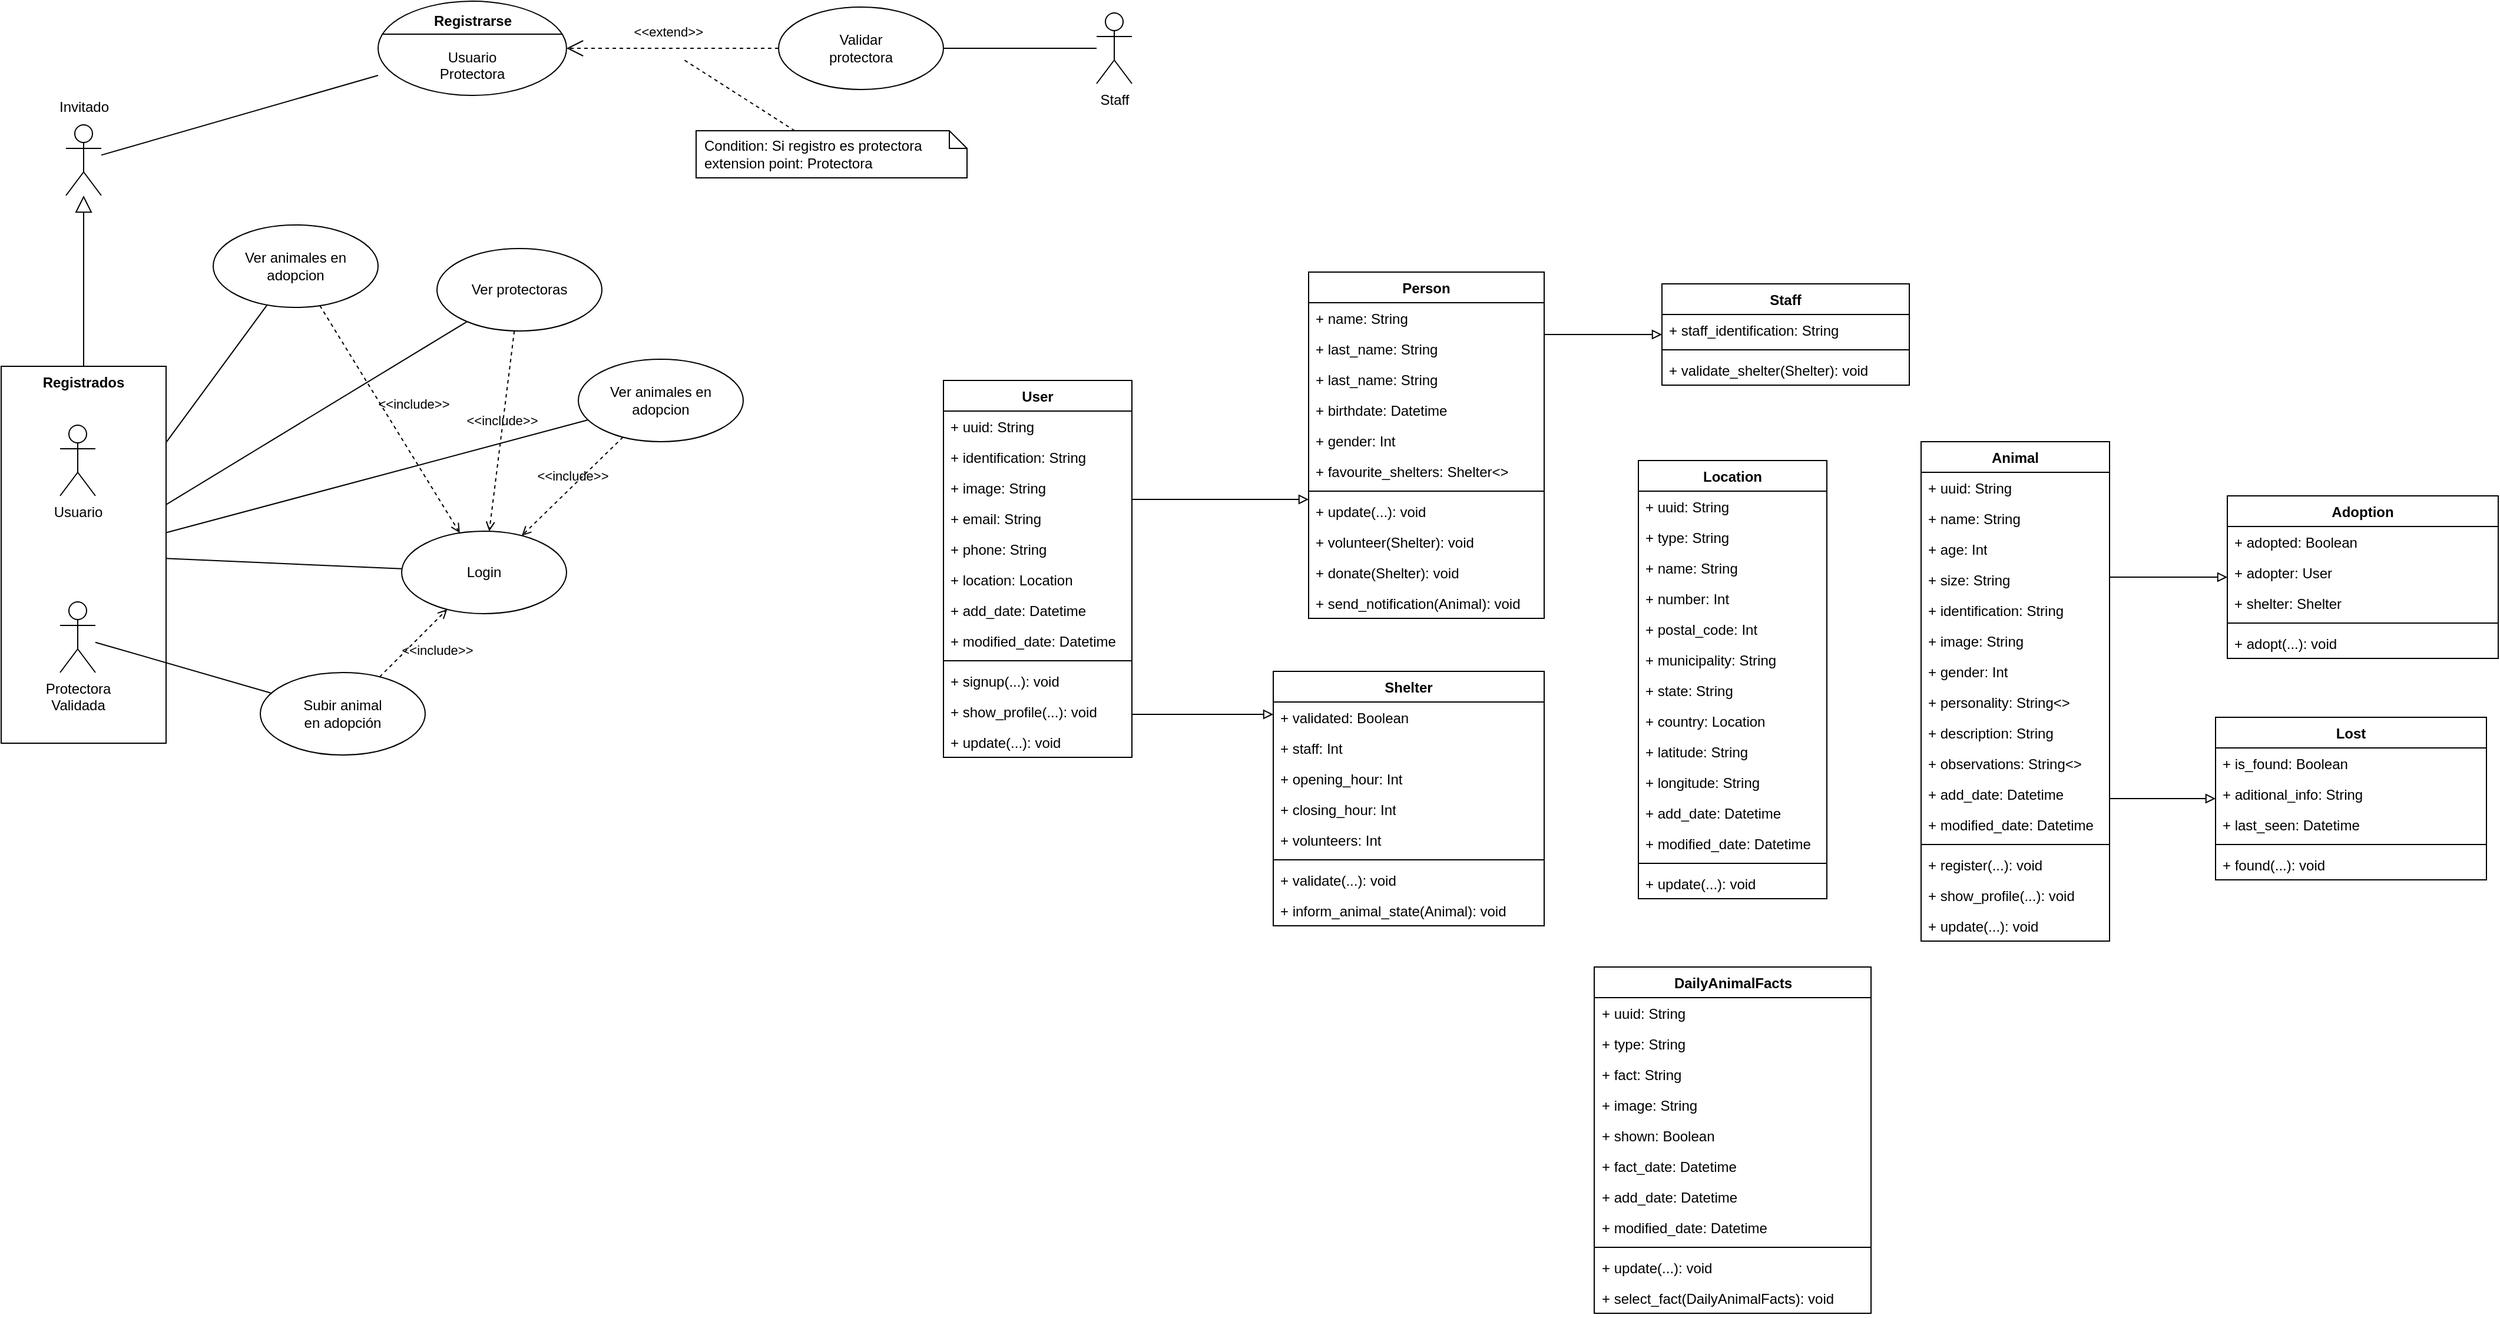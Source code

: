 <mxfile version="23.1.5" type="device">
  <diagram name="Página-1" id="proA-QGNsvPLXwBLb34n">
    <mxGraphModel dx="1683" dy="924" grid="1" gridSize="10" guides="1" tooltips="1" connect="1" arrows="1" fold="1" page="1" pageScale="1" pageWidth="827" pageHeight="1169" math="0" shadow="0">
      <root>
        <mxCell id="0" />
        <mxCell id="1" parent="0" />
        <mxCell id="r2QPJSlHGdGXuVaun9jG-79" value="" style="group" parent="1" vertex="1" connectable="0">
          <mxGeometry x="150" y="400" width="140" height="320" as="geometry" />
        </mxCell>
        <mxCell id="r2QPJSlHGdGXuVaun9jG-77" value="Registrados" style="shape=rect;html=1;verticalAlign=top;fontStyle=1;whiteSpace=wrap;align=center;" parent="r2QPJSlHGdGXuVaun9jG-79" vertex="1">
          <mxGeometry width="140" height="320" as="geometry" />
        </mxCell>
        <mxCell id="r2QPJSlHGdGXuVaun9jG-1" value="Usuario" style="shape=umlActor;verticalLabelPosition=bottom;verticalAlign=top;html=1;outlineConnect=0;" parent="r2QPJSlHGdGXuVaun9jG-79" vertex="1">
          <mxGeometry x="50" y="50" width="30" height="60" as="geometry" />
        </mxCell>
        <mxCell id="r2QPJSlHGdGXuVaun9jG-3" value="Protectora&lt;br&gt;Validada" style="shape=umlActor;verticalLabelPosition=bottom;verticalAlign=top;html=1;outlineConnect=0;" parent="r2QPJSlHGdGXuVaun9jG-79" vertex="1">
          <mxGeometry x="50" y="200" width="30" height="60" as="geometry" />
        </mxCell>
        <mxCell id="r2QPJSlHGdGXuVaun9jG-29" value="" style="edgeStyle=none;html=1;endArrow=none;verticalAlign=bottom;rounded=0;" parent="1" source="r2QPJSlHGdGXuVaun9jG-77" target="r2QPJSlHGdGXuVaun9jG-27" edge="1">
          <mxGeometry width="160" relative="1" as="geometry">
            <mxPoint x="210" y="300" as="sourcePoint" />
            <mxPoint x="370" y="300" as="targetPoint" />
          </mxGeometry>
        </mxCell>
        <mxCell id="r2QPJSlHGdGXuVaun9jG-44" value="Subir&amp;nbsp;animal &lt;br&gt;en adopción" style="ellipse;whiteSpace=wrap;html=1;" parent="1" vertex="1">
          <mxGeometry x="370" y="660" width="140" height="70" as="geometry" />
        </mxCell>
        <mxCell id="r2QPJSlHGdGXuVaun9jG-45" value="" style="edgeStyle=none;html=1;endArrow=none;verticalAlign=bottom;rounded=0;" parent="1" source="r2QPJSlHGdGXuVaun9jG-3" target="r2QPJSlHGdGXuVaun9jG-44" edge="1">
          <mxGeometry width="160" relative="1" as="geometry">
            <mxPoint x="190" y="810" as="sourcePoint" />
            <mxPoint x="350" y="810" as="targetPoint" />
          </mxGeometry>
        </mxCell>
        <mxCell id="r2QPJSlHGdGXuVaun9jG-51" value="Condition: Si registro es protectora&#xa;extension point: Protectora" style="shape=note;size=15;spacingLeft=5;align=left;whiteSpace=wrap;" parent="1" vertex="1">
          <mxGeometry x="740" y="200" width="230" height="40" as="geometry" />
        </mxCell>
        <mxCell id="r2QPJSlHGdGXuVaun9jG-52" value="&amp;lt;&amp;lt;extend&amp;gt;&amp;gt;" style="align=right;html=1;verticalAlign=bottom;rounded=0;labelBackgroundColor=none;endArrow=open;endSize=12;dashed=1;" parent="1" source="r2QPJSlHGdGXuVaun9jG-18" target="r2QPJSlHGdGXuVaun9jG-54" edge="1">
          <mxGeometry x="-0.294" y="-5" relative="1" as="geometry">
            <mxPoint x="600.0" y="445" as="targetPoint" />
            <mxPoint x="890" y="260" as="sourcePoint" />
            <mxPoint as="offset" />
          </mxGeometry>
        </mxCell>
        <mxCell id="r2QPJSlHGdGXuVaun9jG-53" value="" style="edgeStyle=none;html=1;endArrow=none;rounded=0;labelBackgroundColor=none;dashed=1;" parent="1" source="r2QPJSlHGdGXuVaun9jG-51" edge="1">
          <mxGeometry relative="1" as="geometry">
            <mxPoint x="730" y="140" as="targetPoint" />
            <mxPoint x="895" y="390" as="sourcePoint" />
          </mxGeometry>
        </mxCell>
        <mxCell id="r2QPJSlHGdGXuVaun9jG-54" value="&lt;br&gt;&lt;br&gt;Usuario&lt;br&gt;Protectora" style="html=1;shape=mxgraph.sysml.useCaseExtPt;whiteSpace=wrap;align=center;" parent="1" vertex="1">
          <mxGeometry x="470" y="90" width="160" height="80" as="geometry" />
        </mxCell>
        <mxCell id="r2QPJSlHGdGXuVaun9jG-55" value="Registrarse" style="resizable=0;html=1;verticalAlign=middle;align=center;labelBackgroundColor=none;fontStyle=1;" parent="r2QPJSlHGdGXuVaun9jG-54" connectable="0" vertex="1">
          <mxGeometry x="80" y="17" as="geometry" />
        </mxCell>
        <mxCell id="r2QPJSlHGdGXuVaun9jG-63" value="Login" style="ellipse;whiteSpace=wrap;html=1;" parent="1" vertex="1">
          <mxGeometry x="490" y="540" width="140" height="70" as="geometry" />
        </mxCell>
        <mxCell id="r2QPJSlHGdGXuVaun9jG-64" value="&amp;lt;&amp;lt;include&amp;gt;&amp;gt;" style="edgeStyle=none;html=1;endArrow=open;verticalAlign=bottom;dashed=1;labelBackgroundColor=none;rounded=0;" parent="1" source="r2QPJSlHGdGXuVaun9jG-27" target="r2QPJSlHGdGXuVaun9jG-63" edge="1">
          <mxGeometry x="0.055" y="20" width="160" relative="1" as="geometry">
            <mxPoint x="1030" y="350" as="sourcePoint" />
            <mxPoint x="1190" y="350" as="targetPoint" />
            <mxPoint y="1" as="offset" />
          </mxGeometry>
        </mxCell>
        <mxCell id="r2QPJSlHGdGXuVaun9jG-67" value="" style="edgeStyle=none;html=1;endArrow=none;verticalAlign=bottom;rounded=0;" parent="1" source="r2QPJSlHGdGXuVaun9jG-77" target="r2QPJSlHGdGXuVaun9jG-63" edge="1">
          <mxGeometry width="160" relative="1" as="geometry">
            <mxPoint x="820" y="450" as="sourcePoint" />
            <mxPoint x="980" y="450" as="targetPoint" />
          </mxGeometry>
        </mxCell>
        <mxCell id="r2QPJSlHGdGXuVaun9jG-69" value="&amp;lt;&amp;lt;include&amp;gt;&amp;gt;" style="edgeStyle=none;html=1;endArrow=open;verticalAlign=bottom;dashed=1;labelBackgroundColor=none;rounded=0;" parent="1" source="r2QPJSlHGdGXuVaun9jG-44" target="r2QPJSlHGdGXuVaun9jG-63" edge="1">
          <mxGeometry x="0.087" y="-25" width="160" relative="1" as="geometry">
            <mxPoint x="260" y="910" as="sourcePoint" />
            <mxPoint x="420" y="910" as="targetPoint" />
            <mxPoint as="offset" />
          </mxGeometry>
        </mxCell>
        <mxCell id="r2QPJSlHGdGXuVaun9jG-70" value="" style="group" parent="1" vertex="1" connectable="0">
          <mxGeometry x="810" y="95" width="300" height="70" as="geometry" />
        </mxCell>
        <mxCell id="r2QPJSlHGdGXuVaun9jG-15" value="Staff" style="shape=umlActor;verticalLabelPosition=bottom;verticalAlign=top;html=1;outlineConnect=0;" parent="r2QPJSlHGdGXuVaun9jG-70" vertex="1">
          <mxGeometry x="270" y="5" width="30" height="60" as="geometry" />
        </mxCell>
        <mxCell id="r2QPJSlHGdGXuVaun9jG-18" value="Validar&lt;br&gt;protectora" style="ellipse;whiteSpace=wrap;html=1;" parent="r2QPJSlHGdGXuVaun9jG-70" vertex="1">
          <mxGeometry width="140" height="70" as="geometry" />
        </mxCell>
        <mxCell id="r2QPJSlHGdGXuVaun9jG-22" value="" style="edgeStyle=none;html=1;endArrow=none;verticalAlign=bottom;rounded=0;" parent="r2QPJSlHGdGXuVaun9jG-70" source="r2QPJSlHGdGXuVaun9jG-18" target="r2QPJSlHGdGXuVaun9jG-15" edge="1">
          <mxGeometry width="160" relative="1" as="geometry">
            <mxPoint x="30" y="-45" as="sourcePoint" />
            <mxPoint x="190" y="-45" as="targetPoint" />
          </mxGeometry>
        </mxCell>
        <mxCell id="r2QPJSlHGdGXuVaun9jG-72" value="" style="edgeStyle=none;html=1;endArrow=none;verticalAlign=bottom;rounded=0;" parent="1" source="r2QPJSlHGdGXuVaun9jG-71" target="r2QPJSlHGdGXuVaun9jG-54" edge="1">
          <mxGeometry width="160" relative="1" as="geometry">
            <mxPoint x="260" y="120" as="sourcePoint" />
            <mxPoint x="260" y="250" as="targetPoint" />
          </mxGeometry>
        </mxCell>
        <mxCell id="r2QPJSlHGdGXuVaun9jG-80" value="" style="edgeStyle=none;html=1;endArrow=block;endFill=0;endSize=12;verticalAlign=bottom;rounded=0;" parent="1" source="r2QPJSlHGdGXuVaun9jG-77" target="r2QPJSlHGdGXuVaun9jG-71" edge="1">
          <mxGeometry width="160" relative="1" as="geometry">
            <mxPoint x="190" y="320" as="sourcePoint" />
            <mxPoint x="350" y="320" as="targetPoint" />
          </mxGeometry>
        </mxCell>
        <mxCell id="r2QPJSlHGdGXuVaun9jG-82" value="" style="group" parent="1" vertex="1" connectable="0">
          <mxGeometry x="185" y="165" width="70" height="90" as="geometry" />
        </mxCell>
        <mxCell id="r2QPJSlHGdGXuVaun9jG-71" value="" style="shape=umlActor;html=1;verticalLabelPosition=bottom;verticalAlign=top;align=center;" parent="r2QPJSlHGdGXuVaun9jG-82" vertex="1">
          <mxGeometry x="20" y="30" width="30" height="60" as="geometry" />
        </mxCell>
        <mxCell id="r2QPJSlHGdGXuVaun9jG-81" value="Invitado" style="text;html=1;align=center;verticalAlign=middle;resizable=0;points=[];autosize=1;strokeColor=none;fillColor=none;" parent="r2QPJSlHGdGXuVaun9jG-82" vertex="1">
          <mxGeometry width="70" height="30" as="geometry" />
        </mxCell>
        <mxCell id="yjdjMbSX4ZFnnPkQLSjd-1" value="User" style="swimlane;fontStyle=1;align=center;verticalAlign=top;childLayout=stackLayout;horizontal=1;startSize=26;horizontalStack=0;resizeParent=1;resizeParentMax=0;resizeLast=0;collapsible=1;marginBottom=0;whiteSpace=wrap;html=1;" parent="1" vertex="1">
          <mxGeometry x="950" y="412" width="160" height="320" as="geometry" />
        </mxCell>
        <mxCell id="yjdjMbSX4ZFnnPkQLSjd-83" value="+ uuid: String" style="text;strokeColor=none;fillColor=none;align=left;verticalAlign=top;spacingLeft=4;spacingRight=4;overflow=hidden;rotatable=0;points=[[0,0.5],[1,0.5]];portConstraint=eastwest;whiteSpace=wrap;html=1;" parent="yjdjMbSX4ZFnnPkQLSjd-1" vertex="1">
          <mxGeometry y="26" width="160" height="26" as="geometry" />
        </mxCell>
        <mxCell id="yjdjMbSX4ZFnnPkQLSjd-30" value="+ identification: String" style="text;strokeColor=none;fillColor=none;align=left;verticalAlign=top;spacingLeft=4;spacingRight=4;overflow=hidden;rotatable=0;points=[[0,0.5],[1,0.5]];portConstraint=eastwest;whiteSpace=wrap;html=1;" parent="yjdjMbSX4ZFnnPkQLSjd-1" vertex="1">
          <mxGeometry y="52" width="160" height="26" as="geometry" />
        </mxCell>
        <mxCell id="yjdjMbSX4ZFnnPkQLSjd-31" value="+ image: String" style="text;strokeColor=none;fillColor=none;align=left;verticalAlign=top;spacingLeft=4;spacingRight=4;overflow=hidden;rotatable=0;points=[[0,0.5],[1,0.5]];portConstraint=eastwest;whiteSpace=wrap;html=1;" parent="yjdjMbSX4ZFnnPkQLSjd-1" vertex="1">
          <mxGeometry y="78" width="160" height="26" as="geometry" />
        </mxCell>
        <mxCell id="yjdjMbSX4ZFnnPkQLSjd-12" value="+ email: String" style="text;strokeColor=none;fillColor=none;align=left;verticalAlign=top;spacingLeft=4;spacingRight=4;overflow=hidden;rotatable=0;points=[[0,0.5],[1,0.5]];portConstraint=eastwest;whiteSpace=wrap;html=1;" parent="yjdjMbSX4ZFnnPkQLSjd-1" vertex="1">
          <mxGeometry y="104" width="160" height="26" as="geometry" />
        </mxCell>
        <mxCell id="yjdjMbSX4ZFnnPkQLSjd-14" value="+ phone: String" style="text;strokeColor=none;fillColor=none;align=left;verticalAlign=top;spacingLeft=4;spacingRight=4;overflow=hidden;rotatable=0;points=[[0,0.5],[1,0.5]];portConstraint=eastwest;whiteSpace=wrap;html=1;" parent="yjdjMbSX4ZFnnPkQLSjd-1" vertex="1">
          <mxGeometry y="130" width="160" height="26" as="geometry" />
        </mxCell>
        <mxCell id="yjdjMbSX4ZFnnPkQLSjd-66" value="+ location: Location" style="text;strokeColor=none;fillColor=none;align=left;verticalAlign=top;spacingLeft=4;spacingRight=4;overflow=hidden;rotatable=0;points=[[0,0.5],[1,0.5]];portConstraint=eastwest;whiteSpace=wrap;html=1;" parent="yjdjMbSX4ZFnnPkQLSjd-1" vertex="1">
          <mxGeometry y="156" width="160" height="26" as="geometry" />
        </mxCell>
        <mxCell id="yjdjMbSX4ZFnnPkQLSjd-2" value="+ add_date: Datetime" style="text;strokeColor=none;fillColor=none;align=left;verticalAlign=top;spacingLeft=4;spacingRight=4;overflow=hidden;rotatable=0;points=[[0,0.5],[1,0.5]];portConstraint=eastwest;whiteSpace=wrap;html=1;" parent="yjdjMbSX4ZFnnPkQLSjd-1" vertex="1">
          <mxGeometry y="182" width="160" height="26" as="geometry" />
        </mxCell>
        <mxCell id="yjdjMbSX4ZFnnPkQLSjd-9" value="+ modified_date: Datetime" style="text;strokeColor=none;fillColor=none;align=left;verticalAlign=top;spacingLeft=4;spacingRight=4;overflow=hidden;rotatable=0;points=[[0,0.5],[1,0.5]];portConstraint=eastwest;whiteSpace=wrap;html=1;" parent="yjdjMbSX4ZFnnPkQLSjd-1" vertex="1">
          <mxGeometry y="208" width="160" height="26" as="geometry" />
        </mxCell>
        <mxCell id="yjdjMbSX4ZFnnPkQLSjd-3" value="" style="line;strokeWidth=1;fillColor=none;align=left;verticalAlign=middle;spacingTop=-1;spacingLeft=3;spacingRight=3;rotatable=0;labelPosition=right;points=[];portConstraint=eastwest;strokeColor=inherit;" parent="yjdjMbSX4ZFnnPkQLSjd-1" vertex="1">
          <mxGeometry y="234" width="160" height="8" as="geometry" />
        </mxCell>
        <mxCell id="yjdjMbSX4ZFnnPkQLSjd-16" value="+ signup(...): void" style="text;strokeColor=none;fillColor=none;align=left;verticalAlign=top;spacingLeft=4;spacingRight=4;overflow=hidden;rotatable=0;points=[[0,0.5],[1,0.5]];portConstraint=eastwest;whiteSpace=wrap;html=1;" parent="yjdjMbSX4ZFnnPkQLSjd-1" vertex="1">
          <mxGeometry y="242" width="160" height="26" as="geometry" />
        </mxCell>
        <mxCell id="1jqFSsyN733K43xdy-4M-55" value="+ show_profile(...): void" style="text;strokeColor=none;fillColor=none;align=left;verticalAlign=top;spacingLeft=4;spacingRight=4;overflow=hidden;rotatable=0;points=[[0,0.5],[1,0.5]];portConstraint=eastwest;whiteSpace=wrap;html=1;" vertex="1" parent="yjdjMbSX4ZFnnPkQLSjd-1">
          <mxGeometry y="268" width="160" height="26" as="geometry" />
        </mxCell>
        <mxCell id="yjdjMbSX4ZFnnPkQLSjd-4" value="+ update(...): void" style="text;strokeColor=none;fillColor=none;align=left;verticalAlign=top;spacingLeft=4;spacingRight=4;overflow=hidden;rotatable=0;points=[[0,0.5],[1,0.5]];portConstraint=eastwest;whiteSpace=wrap;html=1;" parent="yjdjMbSX4ZFnnPkQLSjd-1" vertex="1">
          <mxGeometry y="294" width="160" height="26" as="geometry" />
        </mxCell>
        <mxCell id="yjdjMbSX4ZFnnPkQLSjd-17" value="Shelter" style="swimlane;fontStyle=1;align=center;verticalAlign=top;childLayout=stackLayout;horizontal=1;startSize=26;horizontalStack=0;resizeParent=1;resizeParentMax=0;resizeLast=0;collapsible=1;marginBottom=0;whiteSpace=wrap;html=1;" parent="1" vertex="1">
          <mxGeometry x="1230" y="659" width="230" height="216" as="geometry" />
        </mxCell>
        <mxCell id="yjdjMbSX4ZFnnPkQLSjd-105" value="+ validated: Boolean" style="text;strokeColor=none;fillColor=none;align=left;verticalAlign=top;spacingLeft=4;spacingRight=4;overflow=hidden;rotatable=0;points=[[0,0.5],[1,0.5]];portConstraint=eastwest;whiteSpace=wrap;html=1;" parent="yjdjMbSX4ZFnnPkQLSjd-17" vertex="1">
          <mxGeometry y="26" width="230" height="26" as="geometry" />
        </mxCell>
        <mxCell id="yjdjMbSX4ZFnnPkQLSjd-108" value="+ staff: Int" style="text;strokeColor=none;fillColor=none;align=left;verticalAlign=top;spacingLeft=4;spacingRight=4;overflow=hidden;rotatable=0;points=[[0,0.5],[1,0.5]];portConstraint=eastwest;whiteSpace=wrap;html=1;" parent="yjdjMbSX4ZFnnPkQLSjd-17" vertex="1">
          <mxGeometry y="52" width="230" height="26" as="geometry" />
        </mxCell>
        <mxCell id="1jqFSsyN733K43xdy-4M-31" value="+ opening_hour: Int" style="text;strokeColor=none;fillColor=none;align=left;verticalAlign=top;spacingLeft=4;spacingRight=4;overflow=hidden;rotatable=0;points=[[0,0.5],[1,0.5]];portConstraint=eastwest;whiteSpace=wrap;html=1;" vertex="1" parent="yjdjMbSX4ZFnnPkQLSjd-17">
          <mxGeometry y="78" width="230" height="26" as="geometry" />
        </mxCell>
        <mxCell id="1jqFSsyN733K43xdy-4M-32" value="+ closing_hour: Int" style="text;strokeColor=none;fillColor=none;align=left;verticalAlign=top;spacingLeft=4;spacingRight=4;overflow=hidden;rotatable=0;points=[[0,0.5],[1,0.5]];portConstraint=eastwest;whiteSpace=wrap;html=1;" vertex="1" parent="yjdjMbSX4ZFnnPkQLSjd-17">
          <mxGeometry y="104" width="230" height="26" as="geometry" />
        </mxCell>
        <mxCell id="yjdjMbSX4ZFnnPkQLSjd-19" value="+ volunteers: Int" style="text;strokeColor=none;fillColor=none;align=left;verticalAlign=top;spacingLeft=4;spacingRight=4;overflow=hidden;rotatable=0;points=[[0,0.5],[1,0.5]];portConstraint=eastwest;whiteSpace=wrap;html=1;" parent="yjdjMbSX4ZFnnPkQLSjd-17" vertex="1">
          <mxGeometry y="130" width="230" height="26" as="geometry" />
        </mxCell>
        <mxCell id="yjdjMbSX4ZFnnPkQLSjd-26" value="" style="line;strokeWidth=1;fillColor=none;align=left;verticalAlign=middle;spacingTop=-1;spacingLeft=3;spacingRight=3;rotatable=0;labelPosition=right;points=[];portConstraint=eastwest;strokeColor=inherit;" parent="yjdjMbSX4ZFnnPkQLSjd-17" vertex="1">
          <mxGeometry y="156" width="230" height="8" as="geometry" />
        </mxCell>
        <mxCell id="yjdjMbSX4ZFnnPkQLSjd-27" value="+ validate(...): void" style="text;strokeColor=none;fillColor=none;align=left;verticalAlign=top;spacingLeft=4;spacingRight=4;overflow=hidden;rotatable=0;points=[[0,0.5],[1,0.5]];portConstraint=eastwest;whiteSpace=wrap;html=1;" parent="yjdjMbSX4ZFnnPkQLSjd-17" vertex="1">
          <mxGeometry y="164" width="230" height="26" as="geometry" />
        </mxCell>
        <mxCell id="yjdjMbSX4ZFnnPkQLSjd-110" value="+ inform_animal_state(Animal): void" style="text;strokeColor=none;fillColor=none;align=left;verticalAlign=top;spacingLeft=4;spacingRight=4;overflow=hidden;rotatable=0;points=[[0,0.5],[1,0.5]];portConstraint=eastwest;whiteSpace=wrap;html=1;" parent="yjdjMbSX4ZFnnPkQLSjd-17" vertex="1">
          <mxGeometry y="190" width="230" height="26" as="geometry" />
        </mxCell>
        <mxCell id="yjdjMbSX4ZFnnPkQLSjd-32" value="" style="endArrow=block;html=1;endFill=0;edgeStyle=elbowEdgeStyle;elbow=vertical;rounded=0;" parent="1" source="yjdjMbSX4ZFnnPkQLSjd-1" target="yjdjMbSX4ZFnnPkQLSjd-17" edge="1">
          <mxGeometry width="160" relative="1" as="geometry">
            <mxPoint x="1130" y="579.58" as="sourcePoint" />
            <mxPoint x="1290" y="579.58" as="targetPoint" />
          </mxGeometry>
        </mxCell>
        <mxCell id="yjdjMbSX4ZFnnPkQLSjd-33" value="Staff" style="swimlane;fontStyle=1;align=center;verticalAlign=top;childLayout=stackLayout;horizontal=1;startSize=26;horizontalStack=0;resizeParent=1;resizeParentMax=0;resizeLast=0;collapsible=1;marginBottom=0;whiteSpace=wrap;html=1;" parent="1" vertex="1">
          <mxGeometry x="1560" y="330" width="210" height="86" as="geometry" />
        </mxCell>
        <mxCell id="yjdjMbSX4ZFnnPkQLSjd-35" value="+ staff_identification: String" style="text;strokeColor=none;fillColor=none;align=left;verticalAlign=top;spacingLeft=4;spacingRight=4;overflow=hidden;rotatable=0;points=[[0,0.5],[1,0.5]];portConstraint=eastwest;whiteSpace=wrap;html=1;" parent="yjdjMbSX4ZFnnPkQLSjd-33" vertex="1">
          <mxGeometry y="26" width="210" height="26" as="geometry" />
        </mxCell>
        <mxCell id="yjdjMbSX4ZFnnPkQLSjd-44" value="" style="line;strokeWidth=1;fillColor=none;align=left;verticalAlign=middle;spacingTop=-1;spacingLeft=3;spacingRight=3;rotatable=0;labelPosition=right;points=[];portConstraint=eastwest;strokeColor=inherit;" parent="yjdjMbSX4ZFnnPkQLSjd-33" vertex="1">
          <mxGeometry y="52" width="210" height="8" as="geometry" />
        </mxCell>
        <mxCell id="yjdjMbSX4ZFnnPkQLSjd-45" value="+ validate_shelter&lt;span style=&quot;background-color: initial;&quot;&gt;(Shelter): void&lt;/span&gt;" style="text;strokeColor=none;fillColor=none;align=left;verticalAlign=top;spacingLeft=4;spacingRight=4;overflow=hidden;rotatable=0;points=[[0,0.5],[1,0.5]];portConstraint=eastwest;whiteSpace=wrap;html=1;" parent="yjdjMbSX4ZFnnPkQLSjd-33" vertex="1">
          <mxGeometry y="60" width="210" height="26" as="geometry" />
        </mxCell>
        <mxCell id="yjdjMbSX4ZFnnPkQLSjd-48" value="Animal" style="swimlane;fontStyle=1;align=center;verticalAlign=top;childLayout=stackLayout;horizontal=1;startSize=26;horizontalStack=0;resizeParent=1;resizeParentMax=0;resizeLast=0;collapsible=1;marginBottom=0;whiteSpace=wrap;html=1;" parent="1" vertex="1">
          <mxGeometry x="1780" y="464" width="160" height="424" as="geometry" />
        </mxCell>
        <mxCell id="yjdjMbSX4ZFnnPkQLSjd-84" value="+ uuid: String" style="text;strokeColor=none;fillColor=none;align=left;verticalAlign=top;spacingLeft=4;spacingRight=4;overflow=hidden;rotatable=0;points=[[0,0.5],[1,0.5]];portConstraint=eastwest;whiteSpace=wrap;html=1;" parent="yjdjMbSX4ZFnnPkQLSjd-48" vertex="1">
          <mxGeometry y="26" width="160" height="26" as="geometry" />
        </mxCell>
        <mxCell id="yjdjMbSX4ZFnnPkQLSjd-49" value="+ name: String" style="text;strokeColor=none;fillColor=none;align=left;verticalAlign=top;spacingLeft=4;spacingRight=4;overflow=hidden;rotatable=0;points=[[0,0.5],[1,0.5]];portConstraint=eastwest;whiteSpace=wrap;html=1;" parent="yjdjMbSX4ZFnnPkQLSjd-48" vertex="1">
          <mxGeometry y="52" width="160" height="26" as="geometry" />
        </mxCell>
        <mxCell id="1jqFSsyN733K43xdy-4M-14" value="+ age: Int" style="text;strokeColor=none;fillColor=none;align=left;verticalAlign=top;spacingLeft=4;spacingRight=4;overflow=hidden;rotatable=0;points=[[0,0.5],[1,0.5]];portConstraint=eastwest;whiteSpace=wrap;html=1;" vertex="1" parent="yjdjMbSX4ZFnnPkQLSjd-48">
          <mxGeometry y="78" width="160" height="26" as="geometry" />
        </mxCell>
        <mxCell id="1jqFSsyN733K43xdy-4M-23" value="+ size: String" style="text;strokeColor=none;fillColor=none;align=left;verticalAlign=top;spacingLeft=4;spacingRight=4;overflow=hidden;rotatable=0;points=[[0,0.5],[1,0.5]];portConstraint=eastwest;whiteSpace=wrap;html=1;" vertex="1" parent="yjdjMbSX4ZFnnPkQLSjd-48">
          <mxGeometry y="104" width="160" height="26" as="geometry" />
        </mxCell>
        <mxCell id="yjdjMbSX4ZFnnPkQLSjd-51" value="+ identification: String" style="text;strokeColor=none;fillColor=none;align=left;verticalAlign=top;spacingLeft=4;spacingRight=4;overflow=hidden;rotatable=0;points=[[0,0.5],[1,0.5]];portConstraint=eastwest;whiteSpace=wrap;html=1;" parent="yjdjMbSX4ZFnnPkQLSjd-48" vertex="1">
          <mxGeometry y="130" width="160" height="26" as="geometry" />
        </mxCell>
        <mxCell id="yjdjMbSX4ZFnnPkQLSjd-52" value="+ image: String" style="text;strokeColor=none;fillColor=none;align=left;verticalAlign=top;spacingLeft=4;spacingRight=4;overflow=hidden;rotatable=0;points=[[0,0.5],[1,0.5]];portConstraint=eastwest;whiteSpace=wrap;html=1;" parent="yjdjMbSX4ZFnnPkQLSjd-48" vertex="1">
          <mxGeometry y="156" width="160" height="26" as="geometry" />
        </mxCell>
        <mxCell id="yjdjMbSX4ZFnnPkQLSjd-56" value="+ gender: Int" style="text;strokeColor=none;fillColor=none;align=left;verticalAlign=top;spacingLeft=4;spacingRight=4;overflow=hidden;rotatable=0;points=[[0,0.5],[1,0.5]];portConstraint=eastwest;whiteSpace=wrap;html=1;" parent="yjdjMbSX4ZFnnPkQLSjd-48" vertex="1">
          <mxGeometry y="182" width="160" height="26" as="geometry" />
        </mxCell>
        <mxCell id="1jqFSsyN733K43xdy-4M-2" value="+ personality: String&amp;lt;&amp;gt;" style="text;strokeColor=none;fillColor=none;align=left;verticalAlign=top;spacingLeft=4;spacingRight=4;overflow=hidden;rotatable=0;points=[[0,0.5],[1,0.5]];portConstraint=eastwest;whiteSpace=wrap;html=1;" vertex="1" parent="yjdjMbSX4ZFnnPkQLSjd-48">
          <mxGeometry y="208" width="160" height="26" as="geometry" />
        </mxCell>
        <mxCell id="1jqFSsyN733K43xdy-4M-25" value="+ description: String" style="text;strokeColor=none;fillColor=none;align=left;verticalAlign=top;spacingLeft=4;spacingRight=4;overflow=hidden;rotatable=0;points=[[0,0.5],[1,0.5]];portConstraint=eastwest;whiteSpace=wrap;html=1;" vertex="1" parent="yjdjMbSX4ZFnnPkQLSjd-48">
          <mxGeometry y="234" width="160" height="26" as="geometry" />
        </mxCell>
        <mxCell id="1jqFSsyN733K43xdy-4M-3" value="+ observations: String&amp;lt;&amp;gt;" style="text;strokeColor=none;fillColor=none;align=left;verticalAlign=top;spacingLeft=4;spacingRight=4;overflow=hidden;rotatable=0;points=[[0,0.5],[1,0.5]];portConstraint=eastwest;whiteSpace=wrap;html=1;" vertex="1" parent="yjdjMbSX4ZFnnPkQLSjd-48">
          <mxGeometry y="260" width="160" height="26" as="geometry" />
        </mxCell>
        <mxCell id="yjdjMbSX4ZFnnPkQLSjd-57" value="+ add_date: Datetime" style="text;strokeColor=none;fillColor=none;align=left;verticalAlign=top;spacingLeft=4;spacingRight=4;overflow=hidden;rotatable=0;points=[[0,0.5],[1,0.5]];portConstraint=eastwest;whiteSpace=wrap;html=1;" parent="yjdjMbSX4ZFnnPkQLSjd-48" vertex="1">
          <mxGeometry y="286" width="160" height="26" as="geometry" />
        </mxCell>
        <mxCell id="yjdjMbSX4ZFnnPkQLSjd-58" value="+ modified_date: Datetime" style="text;strokeColor=none;fillColor=none;align=left;verticalAlign=top;spacingLeft=4;spacingRight=4;overflow=hidden;rotatable=0;points=[[0,0.5],[1,0.5]];portConstraint=eastwest;whiteSpace=wrap;html=1;" parent="yjdjMbSX4ZFnnPkQLSjd-48" vertex="1">
          <mxGeometry y="312" width="160" height="26" as="geometry" />
        </mxCell>
        <mxCell id="yjdjMbSX4ZFnnPkQLSjd-59" value="" style="line;strokeWidth=1;fillColor=none;align=left;verticalAlign=middle;spacingTop=-1;spacingLeft=3;spacingRight=3;rotatable=0;labelPosition=right;points=[];portConstraint=eastwest;strokeColor=inherit;" parent="yjdjMbSX4ZFnnPkQLSjd-48" vertex="1">
          <mxGeometry y="338" width="160" height="8" as="geometry" />
        </mxCell>
        <mxCell id="yjdjMbSX4ZFnnPkQLSjd-61" value="+ register(...): void" style="text;strokeColor=none;fillColor=none;align=left;verticalAlign=top;spacingLeft=4;spacingRight=4;overflow=hidden;rotatable=0;points=[[0,0.5],[1,0.5]];portConstraint=eastwest;whiteSpace=wrap;html=1;" parent="yjdjMbSX4ZFnnPkQLSjd-48" vertex="1">
          <mxGeometry y="346" width="160" height="26" as="geometry" />
        </mxCell>
        <mxCell id="1jqFSsyN733K43xdy-4M-56" value="+ show_profile(...): void" style="text;strokeColor=none;fillColor=none;align=left;verticalAlign=top;spacingLeft=4;spacingRight=4;overflow=hidden;rotatable=0;points=[[0,0.5],[1,0.5]];portConstraint=eastwest;whiteSpace=wrap;html=1;" vertex="1" parent="yjdjMbSX4ZFnnPkQLSjd-48">
          <mxGeometry y="372" width="160" height="26" as="geometry" />
        </mxCell>
        <mxCell id="1jqFSsyN733K43xdy-4M-27" value="+ update(...): void" style="text;strokeColor=none;fillColor=none;align=left;verticalAlign=top;spacingLeft=4;spacingRight=4;overflow=hidden;rotatable=0;points=[[0,0.5],[1,0.5]];portConstraint=eastwest;whiteSpace=wrap;html=1;" vertex="1" parent="yjdjMbSX4ZFnnPkQLSjd-48">
          <mxGeometry y="398" width="160" height="26" as="geometry" />
        </mxCell>
        <mxCell id="yjdjMbSX4ZFnnPkQLSjd-67" value="Location" style="swimlane;fontStyle=1;align=center;verticalAlign=top;childLayout=stackLayout;horizontal=1;startSize=26;horizontalStack=0;resizeParent=1;resizeParentMax=0;resizeLast=0;collapsible=1;marginBottom=0;whiteSpace=wrap;html=1;" parent="1" vertex="1">
          <mxGeometry x="1540" y="480" width="160" height="372" as="geometry" />
        </mxCell>
        <mxCell id="yjdjMbSX4ZFnnPkQLSjd-82" value="+ uuid: String" style="text;strokeColor=none;fillColor=none;align=left;verticalAlign=top;spacingLeft=4;spacingRight=4;overflow=hidden;rotatable=0;points=[[0,0.5],[1,0.5]];portConstraint=eastwest;whiteSpace=wrap;html=1;" parent="yjdjMbSX4ZFnnPkQLSjd-67" vertex="1">
          <mxGeometry y="26" width="160" height="26" as="geometry" />
        </mxCell>
        <mxCell id="yjdjMbSX4ZFnnPkQLSjd-68" value="+ type: String" style="text;strokeColor=none;fillColor=none;align=left;verticalAlign=top;spacingLeft=4;spacingRight=4;overflow=hidden;rotatable=0;points=[[0,0.5],[1,0.5]];portConstraint=eastwest;whiteSpace=wrap;html=1;" parent="yjdjMbSX4ZFnnPkQLSjd-67" vertex="1">
          <mxGeometry y="52" width="160" height="26" as="geometry" />
        </mxCell>
        <mxCell id="yjdjMbSX4ZFnnPkQLSjd-69" value="+ name: String" style="text;strokeColor=none;fillColor=none;align=left;verticalAlign=top;spacingLeft=4;spacingRight=4;overflow=hidden;rotatable=0;points=[[0,0.5],[1,0.5]];portConstraint=eastwest;whiteSpace=wrap;html=1;" parent="yjdjMbSX4ZFnnPkQLSjd-67" vertex="1">
          <mxGeometry y="78" width="160" height="26" as="geometry" />
        </mxCell>
        <mxCell id="yjdjMbSX4ZFnnPkQLSjd-70" value="+ number: Int" style="text;strokeColor=none;fillColor=none;align=left;verticalAlign=top;spacingLeft=4;spacingRight=4;overflow=hidden;rotatable=0;points=[[0,0.5],[1,0.5]];portConstraint=eastwest;whiteSpace=wrap;html=1;" parent="yjdjMbSX4ZFnnPkQLSjd-67" vertex="1">
          <mxGeometry y="104" width="160" height="26" as="geometry" />
        </mxCell>
        <mxCell id="yjdjMbSX4ZFnnPkQLSjd-71" value="+ postal_code: Int" style="text;strokeColor=none;fillColor=none;align=left;verticalAlign=top;spacingLeft=4;spacingRight=4;overflow=hidden;rotatable=0;points=[[0,0.5],[1,0.5]];portConstraint=eastwest;whiteSpace=wrap;html=1;" parent="yjdjMbSX4ZFnnPkQLSjd-67" vertex="1">
          <mxGeometry y="130" width="160" height="26" as="geometry" />
        </mxCell>
        <mxCell id="yjdjMbSX4ZFnnPkQLSjd-72" value="+&amp;nbsp;municipality&lt;span style=&quot;background-color: initial;&quot;&gt;: String&lt;/span&gt;" style="text;strokeColor=none;fillColor=none;align=left;verticalAlign=top;spacingLeft=4;spacingRight=4;overflow=hidden;rotatable=0;points=[[0,0.5],[1,0.5]];portConstraint=eastwest;whiteSpace=wrap;html=1;" parent="yjdjMbSX4ZFnnPkQLSjd-67" vertex="1">
          <mxGeometry y="156" width="160" height="26" as="geometry" />
        </mxCell>
        <mxCell id="yjdjMbSX4ZFnnPkQLSjd-73" value="+ state: String" style="text;strokeColor=none;fillColor=none;align=left;verticalAlign=top;spacingLeft=4;spacingRight=4;overflow=hidden;rotatable=0;points=[[0,0.5],[1,0.5]];portConstraint=eastwest;whiteSpace=wrap;html=1;" parent="yjdjMbSX4ZFnnPkQLSjd-67" vertex="1">
          <mxGeometry y="182" width="160" height="26" as="geometry" />
        </mxCell>
        <mxCell id="yjdjMbSX4ZFnnPkQLSjd-74" value="+ country: Location" style="text;strokeColor=none;fillColor=none;align=left;verticalAlign=top;spacingLeft=4;spacingRight=4;overflow=hidden;rotatable=0;points=[[0,0.5],[1,0.5]];portConstraint=eastwest;whiteSpace=wrap;html=1;" parent="yjdjMbSX4ZFnnPkQLSjd-67" vertex="1">
          <mxGeometry y="208" width="160" height="26" as="geometry" />
        </mxCell>
        <mxCell id="yjdjMbSX4ZFnnPkQLSjd-112" value="+ latitude: String" style="text;strokeColor=none;fillColor=none;align=left;verticalAlign=top;spacingLeft=4;spacingRight=4;overflow=hidden;rotatable=0;points=[[0,0.5],[1,0.5]];portConstraint=eastwest;whiteSpace=wrap;html=1;" parent="yjdjMbSX4ZFnnPkQLSjd-67" vertex="1">
          <mxGeometry y="234" width="160" height="26" as="geometry" />
        </mxCell>
        <mxCell id="yjdjMbSX4ZFnnPkQLSjd-111" value="+ longitude: String" style="text;strokeColor=none;fillColor=none;align=left;verticalAlign=top;spacingLeft=4;spacingRight=4;overflow=hidden;rotatable=0;points=[[0,0.5],[1,0.5]];portConstraint=eastwest;whiteSpace=wrap;html=1;" parent="yjdjMbSX4ZFnnPkQLSjd-67" vertex="1">
          <mxGeometry y="260" width="160" height="26" as="geometry" />
        </mxCell>
        <mxCell id="yjdjMbSX4ZFnnPkQLSjd-77" value="+ add_date: Datetime" style="text;strokeColor=none;fillColor=none;align=left;verticalAlign=top;spacingLeft=4;spacingRight=4;overflow=hidden;rotatable=0;points=[[0,0.5],[1,0.5]];portConstraint=eastwest;whiteSpace=wrap;html=1;" parent="yjdjMbSX4ZFnnPkQLSjd-67" vertex="1">
          <mxGeometry y="286" width="160" height="26" as="geometry" />
        </mxCell>
        <mxCell id="yjdjMbSX4ZFnnPkQLSjd-78" value="+ modified_date: Datetime" style="text;strokeColor=none;fillColor=none;align=left;verticalAlign=top;spacingLeft=4;spacingRight=4;overflow=hidden;rotatable=0;points=[[0,0.5],[1,0.5]];portConstraint=eastwest;whiteSpace=wrap;html=1;" parent="yjdjMbSX4ZFnnPkQLSjd-67" vertex="1">
          <mxGeometry y="312" width="160" height="26" as="geometry" />
        </mxCell>
        <mxCell id="yjdjMbSX4ZFnnPkQLSjd-79" value="" style="line;strokeWidth=1;fillColor=none;align=left;verticalAlign=middle;spacingTop=-1;spacingLeft=3;spacingRight=3;rotatable=0;labelPosition=right;points=[];portConstraint=eastwest;strokeColor=inherit;" parent="yjdjMbSX4ZFnnPkQLSjd-67" vertex="1">
          <mxGeometry y="338" width="160" height="8" as="geometry" />
        </mxCell>
        <mxCell id="yjdjMbSX4ZFnnPkQLSjd-81" value="+ update(...): void" style="text;strokeColor=none;fillColor=none;align=left;verticalAlign=top;spacingLeft=4;spacingRight=4;overflow=hidden;rotatable=0;points=[[0,0.5],[1,0.5]];portConstraint=eastwest;whiteSpace=wrap;html=1;" parent="yjdjMbSX4ZFnnPkQLSjd-67" vertex="1">
          <mxGeometry y="346" width="160" height="26" as="geometry" />
        </mxCell>
        <mxCell id="yjdjMbSX4ZFnnPkQLSjd-86" value="Person" style="swimlane;fontStyle=1;align=center;verticalAlign=top;childLayout=stackLayout;horizontal=1;startSize=26;horizontalStack=0;resizeParent=1;resizeParentMax=0;resizeLast=0;collapsible=1;marginBottom=0;whiteSpace=wrap;html=1;" parent="1" vertex="1">
          <mxGeometry x="1260" y="320" width="200" height="294" as="geometry" />
        </mxCell>
        <mxCell id="yjdjMbSX4ZFnnPkQLSjd-88" value="+ name: String" style="text;strokeColor=none;fillColor=none;align=left;verticalAlign=top;spacingLeft=4;spacingRight=4;overflow=hidden;rotatable=0;points=[[0,0.5],[1,0.5]];portConstraint=eastwest;whiteSpace=wrap;html=1;" parent="yjdjMbSX4ZFnnPkQLSjd-86" vertex="1">
          <mxGeometry y="26" width="200" height="26" as="geometry" />
        </mxCell>
        <mxCell id="1jqFSsyN733K43xdy-4M-1" value="+ last_name: String" style="text;strokeColor=none;fillColor=none;align=left;verticalAlign=top;spacingLeft=4;spacingRight=4;overflow=hidden;rotatable=0;points=[[0,0.5],[1,0.5]];portConstraint=eastwest;whiteSpace=wrap;html=1;" vertex="1" parent="yjdjMbSX4ZFnnPkQLSjd-86">
          <mxGeometry y="52" width="200" height="26" as="geometry" />
        </mxCell>
        <mxCell id="yjdjMbSX4ZFnnPkQLSjd-89" value="+ last_name: String" style="text;strokeColor=none;fillColor=none;align=left;verticalAlign=top;spacingLeft=4;spacingRight=4;overflow=hidden;rotatable=0;points=[[0,0.5],[1,0.5]];portConstraint=eastwest;whiteSpace=wrap;html=1;" parent="yjdjMbSX4ZFnnPkQLSjd-86" vertex="1">
          <mxGeometry y="78" width="200" height="26" as="geometry" />
        </mxCell>
        <mxCell id="yjdjMbSX4ZFnnPkQLSjd-95" value="+ birthdate: Datetime" style="text;strokeColor=none;fillColor=none;align=left;verticalAlign=top;spacingLeft=4;spacingRight=4;overflow=hidden;rotatable=0;points=[[0,0.5],[1,0.5]];portConstraint=eastwest;whiteSpace=wrap;html=1;" parent="yjdjMbSX4ZFnnPkQLSjd-86" vertex="1">
          <mxGeometry y="104" width="200" height="26" as="geometry" />
        </mxCell>
        <mxCell id="yjdjMbSX4ZFnnPkQLSjd-96" value="+ gender: Int" style="text;strokeColor=none;fillColor=none;align=left;verticalAlign=top;spacingLeft=4;spacingRight=4;overflow=hidden;rotatable=0;points=[[0,0.5],[1,0.5]];portConstraint=eastwest;whiteSpace=wrap;html=1;" parent="yjdjMbSX4ZFnnPkQLSjd-86" vertex="1">
          <mxGeometry y="130" width="200" height="26" as="geometry" />
        </mxCell>
        <mxCell id="yjdjMbSX4ZFnnPkQLSjd-106" value="+ favourite_shelters: Shelter&amp;lt;&amp;gt;" style="text;strokeColor=none;fillColor=none;align=left;verticalAlign=top;spacingLeft=4;spacingRight=4;overflow=hidden;rotatable=0;points=[[0,0.5],[1,0.5]];portConstraint=eastwest;whiteSpace=wrap;html=1;" parent="yjdjMbSX4ZFnnPkQLSjd-86" vertex="1">
          <mxGeometry y="156" width="200" height="26" as="geometry" />
        </mxCell>
        <mxCell id="yjdjMbSX4ZFnnPkQLSjd-99" value="" style="line;strokeWidth=1;fillColor=none;align=left;verticalAlign=middle;spacingTop=-1;spacingLeft=3;spacingRight=3;rotatable=0;labelPosition=right;points=[];portConstraint=eastwest;strokeColor=inherit;" parent="yjdjMbSX4ZFnnPkQLSjd-86" vertex="1">
          <mxGeometry y="182" width="200" height="8" as="geometry" />
        </mxCell>
        <mxCell id="yjdjMbSX4ZFnnPkQLSjd-101" value="+ update(...): void" style="text;strokeColor=none;fillColor=none;align=left;verticalAlign=top;spacingLeft=4;spacingRight=4;overflow=hidden;rotatable=0;points=[[0,0.5],[1,0.5]];portConstraint=eastwest;whiteSpace=wrap;html=1;" parent="yjdjMbSX4ZFnnPkQLSjd-86" vertex="1">
          <mxGeometry y="190" width="200" height="26" as="geometry" />
        </mxCell>
        <mxCell id="1jqFSsyN733K43xdy-4M-34" value="+ volunteer(Shelter): void" style="text;strokeColor=none;fillColor=none;align=left;verticalAlign=top;spacingLeft=4;spacingRight=4;overflow=hidden;rotatable=0;points=[[0,0.5],[1,0.5]];portConstraint=eastwest;whiteSpace=wrap;html=1;" vertex="1" parent="yjdjMbSX4ZFnnPkQLSjd-86">
          <mxGeometry y="216" width="200" height="26" as="geometry" />
        </mxCell>
        <mxCell id="1jqFSsyN733K43xdy-4M-35" value="+ donate(Shelter): void" style="text;strokeColor=none;fillColor=none;align=left;verticalAlign=top;spacingLeft=4;spacingRight=4;overflow=hidden;rotatable=0;points=[[0,0.5],[1,0.5]];portConstraint=eastwest;whiteSpace=wrap;html=1;" vertex="1" parent="yjdjMbSX4ZFnnPkQLSjd-86">
          <mxGeometry y="242" width="200" height="26" as="geometry" />
        </mxCell>
        <mxCell id="yjdjMbSX4ZFnnPkQLSjd-109" value="+ send_notification(Animal): void" style="text;strokeColor=none;fillColor=none;align=left;verticalAlign=top;spacingLeft=4;spacingRight=4;overflow=hidden;rotatable=0;points=[[0,0.5],[1,0.5]];portConstraint=eastwest;whiteSpace=wrap;html=1;" parent="yjdjMbSX4ZFnnPkQLSjd-86" vertex="1">
          <mxGeometry y="268" width="200" height="26" as="geometry" />
        </mxCell>
        <mxCell id="yjdjMbSX4ZFnnPkQLSjd-103" value="" style="endArrow=block;html=1;endFill=0;edgeStyle=elbowEdgeStyle;elbow=vertical;rounded=0;" parent="1" source="yjdjMbSX4ZFnnPkQLSjd-1" target="yjdjMbSX4ZFnnPkQLSjd-86" edge="1">
          <mxGeometry width="160" relative="1" as="geometry">
            <mxPoint x="1190" y="486" as="sourcePoint" />
            <mxPoint x="1520" y="450" as="targetPoint" />
          </mxGeometry>
        </mxCell>
        <mxCell id="yjdjMbSX4ZFnnPkQLSjd-104" value="" style="endArrow=block;html=1;endFill=0;edgeStyle=elbowEdgeStyle;elbow=vertical;rounded=0;" parent="1" source="yjdjMbSX4ZFnnPkQLSjd-86" target="yjdjMbSX4ZFnnPkQLSjd-33" edge="1">
          <mxGeometry width="160" relative="1" as="geometry">
            <mxPoint x="1100" y="330.14" as="sourcePoint" />
            <mxPoint x="1270" y="330.14" as="targetPoint" />
          </mxGeometry>
        </mxCell>
        <mxCell id="1jqFSsyN733K43xdy-4M-4" value="Adoption" style="swimlane;fontStyle=1;align=center;verticalAlign=top;childLayout=stackLayout;horizontal=1;startSize=26;horizontalStack=0;resizeParent=1;resizeParentMax=0;resizeLast=0;collapsible=1;marginBottom=0;whiteSpace=wrap;html=1;" vertex="1" parent="1">
          <mxGeometry x="2040" y="510" width="230" height="138" as="geometry" />
        </mxCell>
        <mxCell id="1jqFSsyN733K43xdy-4M-13" value="+ adopted: Boolean" style="text;strokeColor=none;fillColor=none;align=left;verticalAlign=top;spacingLeft=4;spacingRight=4;overflow=hidden;rotatable=0;points=[[0,0.5],[1,0.5]];portConstraint=eastwest;whiteSpace=wrap;html=1;" vertex="1" parent="1jqFSsyN733K43xdy-4M-4">
          <mxGeometry y="26" width="230" height="26" as="geometry" />
        </mxCell>
        <mxCell id="1jqFSsyN733K43xdy-4M-12" value="+ adopter: User" style="text;strokeColor=none;fillColor=none;align=left;verticalAlign=top;spacingLeft=4;spacingRight=4;overflow=hidden;rotatable=0;points=[[0,0.5],[1,0.5]];portConstraint=eastwest;whiteSpace=wrap;html=1;" vertex="1" parent="1jqFSsyN733K43xdy-4M-4">
          <mxGeometry y="52" width="230" height="26" as="geometry" />
        </mxCell>
        <mxCell id="1jqFSsyN733K43xdy-4M-29" value="+ shelter: Shelter" style="text;strokeColor=none;fillColor=none;align=left;verticalAlign=top;spacingLeft=4;spacingRight=4;overflow=hidden;rotatable=0;points=[[0,0.5],[1,0.5]];portConstraint=eastwest;whiteSpace=wrap;html=1;" vertex="1" parent="1jqFSsyN733K43xdy-4M-4">
          <mxGeometry y="78" width="230" height="26" as="geometry" />
        </mxCell>
        <mxCell id="1jqFSsyN733K43xdy-4M-8" value="" style="line;strokeWidth=1;fillColor=none;align=left;verticalAlign=middle;spacingTop=-1;spacingLeft=3;spacingRight=3;rotatable=0;labelPosition=right;points=[];portConstraint=eastwest;strokeColor=inherit;" vertex="1" parent="1jqFSsyN733K43xdy-4M-4">
          <mxGeometry y="104" width="230" height="8" as="geometry" />
        </mxCell>
        <mxCell id="1jqFSsyN733K43xdy-4M-9" value="+ adopt(...): void" style="text;strokeColor=none;fillColor=none;align=left;verticalAlign=top;spacingLeft=4;spacingRight=4;overflow=hidden;rotatable=0;points=[[0,0.5],[1,0.5]];portConstraint=eastwest;whiteSpace=wrap;html=1;" vertex="1" parent="1jqFSsyN733K43xdy-4M-4">
          <mxGeometry y="112" width="230" height="26" as="geometry" />
        </mxCell>
        <mxCell id="1jqFSsyN733K43xdy-4M-11" value="" style="endArrow=block;html=1;endFill=0;edgeStyle=elbowEdgeStyle;elbow=vertical;rounded=0;" edge="1" parent="1" source="yjdjMbSX4ZFnnPkQLSjd-48" target="1jqFSsyN733K43xdy-4M-4">
          <mxGeometry width="160" relative="1" as="geometry">
            <mxPoint x="1900" y="400.14" as="sourcePoint" />
            <mxPoint x="2050" y="400.14" as="targetPoint" />
          </mxGeometry>
        </mxCell>
        <mxCell id="1jqFSsyN733K43xdy-4M-15" value="Lost" style="swimlane;fontStyle=1;align=center;verticalAlign=top;childLayout=stackLayout;horizontal=1;startSize=26;horizontalStack=0;resizeParent=1;resizeParentMax=0;resizeLast=0;collapsible=1;marginBottom=0;whiteSpace=wrap;html=1;" vertex="1" parent="1">
          <mxGeometry x="2030" y="698" width="230" height="138" as="geometry" />
        </mxCell>
        <mxCell id="1jqFSsyN733K43xdy-4M-16" value="+ is_found: Boolean" style="text;strokeColor=none;fillColor=none;align=left;verticalAlign=top;spacingLeft=4;spacingRight=4;overflow=hidden;rotatable=0;points=[[0,0.5],[1,0.5]];portConstraint=eastwest;whiteSpace=wrap;html=1;" vertex="1" parent="1jqFSsyN733K43xdy-4M-15">
          <mxGeometry y="26" width="230" height="26" as="geometry" />
        </mxCell>
        <mxCell id="1jqFSsyN733K43xdy-4M-17" value="+ aditional_info: String" style="text;strokeColor=none;fillColor=none;align=left;verticalAlign=top;spacingLeft=4;spacingRight=4;overflow=hidden;rotatable=0;points=[[0,0.5],[1,0.5]];portConstraint=eastwest;whiteSpace=wrap;html=1;" vertex="1" parent="1jqFSsyN733K43xdy-4M-15">
          <mxGeometry y="52" width="230" height="26" as="geometry" />
        </mxCell>
        <mxCell id="1jqFSsyN733K43xdy-4M-26" value="+ last_seen: Datetime" style="text;strokeColor=none;fillColor=none;align=left;verticalAlign=top;spacingLeft=4;spacingRight=4;overflow=hidden;rotatable=0;points=[[0,0.5],[1,0.5]];portConstraint=eastwest;whiteSpace=wrap;html=1;" vertex="1" parent="1jqFSsyN733K43xdy-4M-15">
          <mxGeometry y="78" width="230" height="26" as="geometry" />
        </mxCell>
        <mxCell id="1jqFSsyN733K43xdy-4M-18" value="" style="line;strokeWidth=1;fillColor=none;align=left;verticalAlign=middle;spacingTop=-1;spacingLeft=3;spacingRight=3;rotatable=0;labelPosition=right;points=[];portConstraint=eastwest;strokeColor=inherit;" vertex="1" parent="1jqFSsyN733K43xdy-4M-15">
          <mxGeometry y="104" width="230" height="8" as="geometry" />
        </mxCell>
        <mxCell id="1jqFSsyN733K43xdy-4M-19" value="+ found(...): void" style="text;strokeColor=none;fillColor=none;align=left;verticalAlign=top;spacingLeft=4;spacingRight=4;overflow=hidden;rotatable=0;points=[[0,0.5],[1,0.5]];portConstraint=eastwest;whiteSpace=wrap;html=1;" vertex="1" parent="1jqFSsyN733K43xdy-4M-15">
          <mxGeometry y="112" width="230" height="26" as="geometry" />
        </mxCell>
        <mxCell id="1jqFSsyN733K43xdy-4M-22" value="" style="endArrow=block;html=1;endFill=0;edgeStyle=elbowEdgeStyle;elbow=vertical;rounded=0;" edge="1" parent="1" source="yjdjMbSX4ZFnnPkQLSjd-48" target="1jqFSsyN733K43xdy-4M-15">
          <mxGeometry width="160" relative="1" as="geometry">
            <mxPoint x="1910" y="660.14" as="sourcePoint" />
            <mxPoint x="2050" y="660.14" as="targetPoint" />
          </mxGeometry>
        </mxCell>
        <mxCell id="1jqFSsyN733K43xdy-4M-36" value="Ver animales en adopcion" style="ellipse;whiteSpace=wrap;html=1;" vertex="1" parent="1">
          <mxGeometry x="640" y="394" width="140" height="70" as="geometry" />
        </mxCell>
        <mxCell id="1jqFSsyN733K43xdy-4M-37" value="" style="edgeStyle=none;html=1;endArrow=none;verticalAlign=bottom;rounded=0;" edge="1" parent="1" source="r2QPJSlHGdGXuVaun9jG-77" target="1jqFSsyN733K43xdy-4M-36">
          <mxGeometry width="160" relative="1" as="geometry">
            <mxPoint x="240" y="488" as="sourcePoint" />
            <mxPoint x="473" y="455" as="targetPoint" />
          </mxGeometry>
        </mxCell>
        <mxCell id="1jqFSsyN733K43xdy-4M-38" value="&amp;lt;&amp;lt;include&amp;gt;&amp;gt;" style="edgeStyle=none;html=1;endArrow=open;verticalAlign=bottom;dashed=1;labelBackgroundColor=none;rounded=0;" edge="1" parent="1" source="1jqFSsyN733K43xdy-4M-36" target="r2QPJSlHGdGXuVaun9jG-63">
          <mxGeometry width="160" relative="1" as="geometry">
            <mxPoint x="546" y="480" as="sourcePoint" />
            <mxPoint x="554" y="535" as="targetPoint" />
          </mxGeometry>
        </mxCell>
        <mxCell id="1jqFSsyN733K43xdy-4M-39" value="Ver protectoras" style="ellipse;whiteSpace=wrap;html=1;" vertex="1" parent="1">
          <mxGeometry x="520" y="300" width="140" height="70" as="geometry" />
        </mxCell>
        <mxCell id="1jqFSsyN733K43xdy-4M-40" value="" style="edgeStyle=none;html=1;endArrow=none;verticalAlign=bottom;rounded=0;" edge="1" parent="1" source="r2QPJSlHGdGXuVaun9jG-77" target="1jqFSsyN733K43xdy-4M-39">
          <mxGeometry width="160" relative="1" as="geometry">
            <mxPoint x="240" y="487" as="sourcePoint" />
            <mxPoint x="464" y="450" as="targetPoint" />
          </mxGeometry>
        </mxCell>
        <mxCell id="1jqFSsyN733K43xdy-4M-41" value="&amp;lt;&amp;lt;include&amp;gt;&amp;gt;" style="edgeStyle=none;html=1;endArrow=open;verticalAlign=bottom;dashed=1;labelBackgroundColor=none;rounded=0;" edge="1" parent="1" source="1jqFSsyN733K43xdy-4M-39" target="r2QPJSlHGdGXuVaun9jG-63">
          <mxGeometry width="160" relative="1" as="geometry">
            <mxPoint x="697" y="483" as="sourcePoint" />
            <mxPoint x="603" y="542" as="targetPoint" />
          </mxGeometry>
        </mxCell>
        <mxCell id="r2QPJSlHGdGXuVaun9jG-27" value="Ver animales en adopcion" style="ellipse;whiteSpace=wrap;html=1;" parent="1" vertex="1">
          <mxGeometry x="330" y="280" width="140" height="70" as="geometry" />
        </mxCell>
        <mxCell id="1jqFSsyN733K43xdy-4M-43" value="DailyAnimalFacts" style="swimlane;fontStyle=1;align=center;verticalAlign=top;childLayout=stackLayout;horizontal=1;startSize=26;horizontalStack=0;resizeParent=1;resizeParentMax=0;resizeLast=0;collapsible=1;marginBottom=0;whiteSpace=wrap;html=1;" vertex="1" parent="1">
          <mxGeometry x="1502.5" y="910" width="235" height="294" as="geometry" />
        </mxCell>
        <mxCell id="1jqFSsyN733K43xdy-4M-44" value="+ uuid: String" style="text;strokeColor=none;fillColor=none;align=left;verticalAlign=top;spacingLeft=4;spacingRight=4;overflow=hidden;rotatable=0;points=[[0,0.5],[1,0.5]];portConstraint=eastwest;whiteSpace=wrap;html=1;" vertex="1" parent="1jqFSsyN733K43xdy-4M-43">
          <mxGeometry y="26" width="235" height="26" as="geometry" />
        </mxCell>
        <mxCell id="1jqFSsyN733K43xdy-4M-45" value="+ type: String" style="text;strokeColor=none;fillColor=none;align=left;verticalAlign=top;spacingLeft=4;spacingRight=4;overflow=hidden;rotatable=0;points=[[0,0.5],[1,0.5]];portConstraint=eastwest;whiteSpace=wrap;html=1;" vertex="1" parent="1jqFSsyN733K43xdy-4M-43">
          <mxGeometry y="52" width="235" height="26" as="geometry" />
        </mxCell>
        <mxCell id="1jqFSsyN733K43xdy-4M-46" value="+ fact: String" style="text;strokeColor=none;fillColor=none;align=left;verticalAlign=top;spacingLeft=4;spacingRight=4;overflow=hidden;rotatable=0;points=[[0,0.5],[1,0.5]];portConstraint=eastwest;whiteSpace=wrap;html=1;" vertex="1" parent="1jqFSsyN733K43xdy-4M-43">
          <mxGeometry y="78" width="235" height="26" as="geometry" />
        </mxCell>
        <mxCell id="1jqFSsyN733K43xdy-4M-51" value="+ image: String" style="text;strokeColor=none;fillColor=none;align=left;verticalAlign=top;spacingLeft=4;spacingRight=4;overflow=hidden;rotatable=0;points=[[0,0.5],[1,0.5]];portConstraint=eastwest;whiteSpace=wrap;html=1;" vertex="1" parent="1jqFSsyN733K43xdy-4M-43">
          <mxGeometry y="104" width="235" height="26" as="geometry" />
        </mxCell>
        <mxCell id="1jqFSsyN733K43xdy-4M-53" value="+ shown: Boolean" style="text;strokeColor=none;fillColor=none;align=left;verticalAlign=top;spacingLeft=4;spacingRight=4;overflow=hidden;rotatable=0;points=[[0,0.5],[1,0.5]];portConstraint=eastwest;whiteSpace=wrap;html=1;" vertex="1" parent="1jqFSsyN733K43xdy-4M-43">
          <mxGeometry y="130" width="235" height="26" as="geometry" />
        </mxCell>
        <mxCell id="1jqFSsyN733K43xdy-4M-52" value="+ fact_date: Datetime" style="text;strokeColor=none;fillColor=none;align=left;verticalAlign=top;spacingLeft=4;spacingRight=4;overflow=hidden;rotatable=0;points=[[0,0.5],[1,0.5]];portConstraint=eastwest;whiteSpace=wrap;html=1;" vertex="1" parent="1jqFSsyN733K43xdy-4M-43">
          <mxGeometry y="156" width="235" height="26" as="geometry" />
        </mxCell>
        <mxCell id="1jqFSsyN733K43xdy-4M-49" value="+ add_date: Datetime" style="text;strokeColor=none;fillColor=none;align=left;verticalAlign=top;spacingLeft=4;spacingRight=4;overflow=hidden;rotatable=0;points=[[0,0.5],[1,0.5]];portConstraint=eastwest;whiteSpace=wrap;html=1;" vertex="1" parent="1jqFSsyN733K43xdy-4M-43">
          <mxGeometry y="182" width="235" height="26" as="geometry" />
        </mxCell>
        <mxCell id="1jqFSsyN733K43xdy-4M-50" value="+ modified_date: Datetime" style="text;strokeColor=none;fillColor=none;align=left;verticalAlign=top;spacingLeft=4;spacingRight=4;overflow=hidden;rotatable=0;points=[[0,0.5],[1,0.5]];portConstraint=eastwest;whiteSpace=wrap;html=1;" vertex="1" parent="1jqFSsyN733K43xdy-4M-43">
          <mxGeometry y="208" width="235" height="26" as="geometry" />
        </mxCell>
        <mxCell id="1jqFSsyN733K43xdy-4M-47" value="" style="line;strokeWidth=1;fillColor=none;align=left;verticalAlign=middle;spacingTop=-1;spacingLeft=3;spacingRight=3;rotatable=0;labelPosition=right;points=[];portConstraint=eastwest;strokeColor=inherit;" vertex="1" parent="1jqFSsyN733K43xdy-4M-43">
          <mxGeometry y="234" width="235" height="8" as="geometry" />
        </mxCell>
        <mxCell id="1jqFSsyN733K43xdy-4M-48" value="+ update(...): void" style="text;strokeColor=none;fillColor=none;align=left;verticalAlign=top;spacingLeft=4;spacingRight=4;overflow=hidden;rotatable=0;points=[[0,0.5],[1,0.5]];portConstraint=eastwest;whiteSpace=wrap;html=1;" vertex="1" parent="1jqFSsyN733K43xdy-4M-43">
          <mxGeometry y="242" width="235" height="26" as="geometry" />
        </mxCell>
        <mxCell id="1jqFSsyN733K43xdy-4M-54" value="+ select_fact(DailyAnimalFacts): void" style="text;strokeColor=none;fillColor=none;align=left;verticalAlign=top;spacingLeft=4;spacingRight=4;overflow=hidden;rotatable=0;points=[[0,0.5],[1,0.5]];portConstraint=eastwest;whiteSpace=wrap;html=1;" vertex="1" parent="1jqFSsyN733K43xdy-4M-43">
          <mxGeometry y="268" width="235" height="26" as="geometry" />
        </mxCell>
      </root>
    </mxGraphModel>
  </diagram>
</mxfile>
